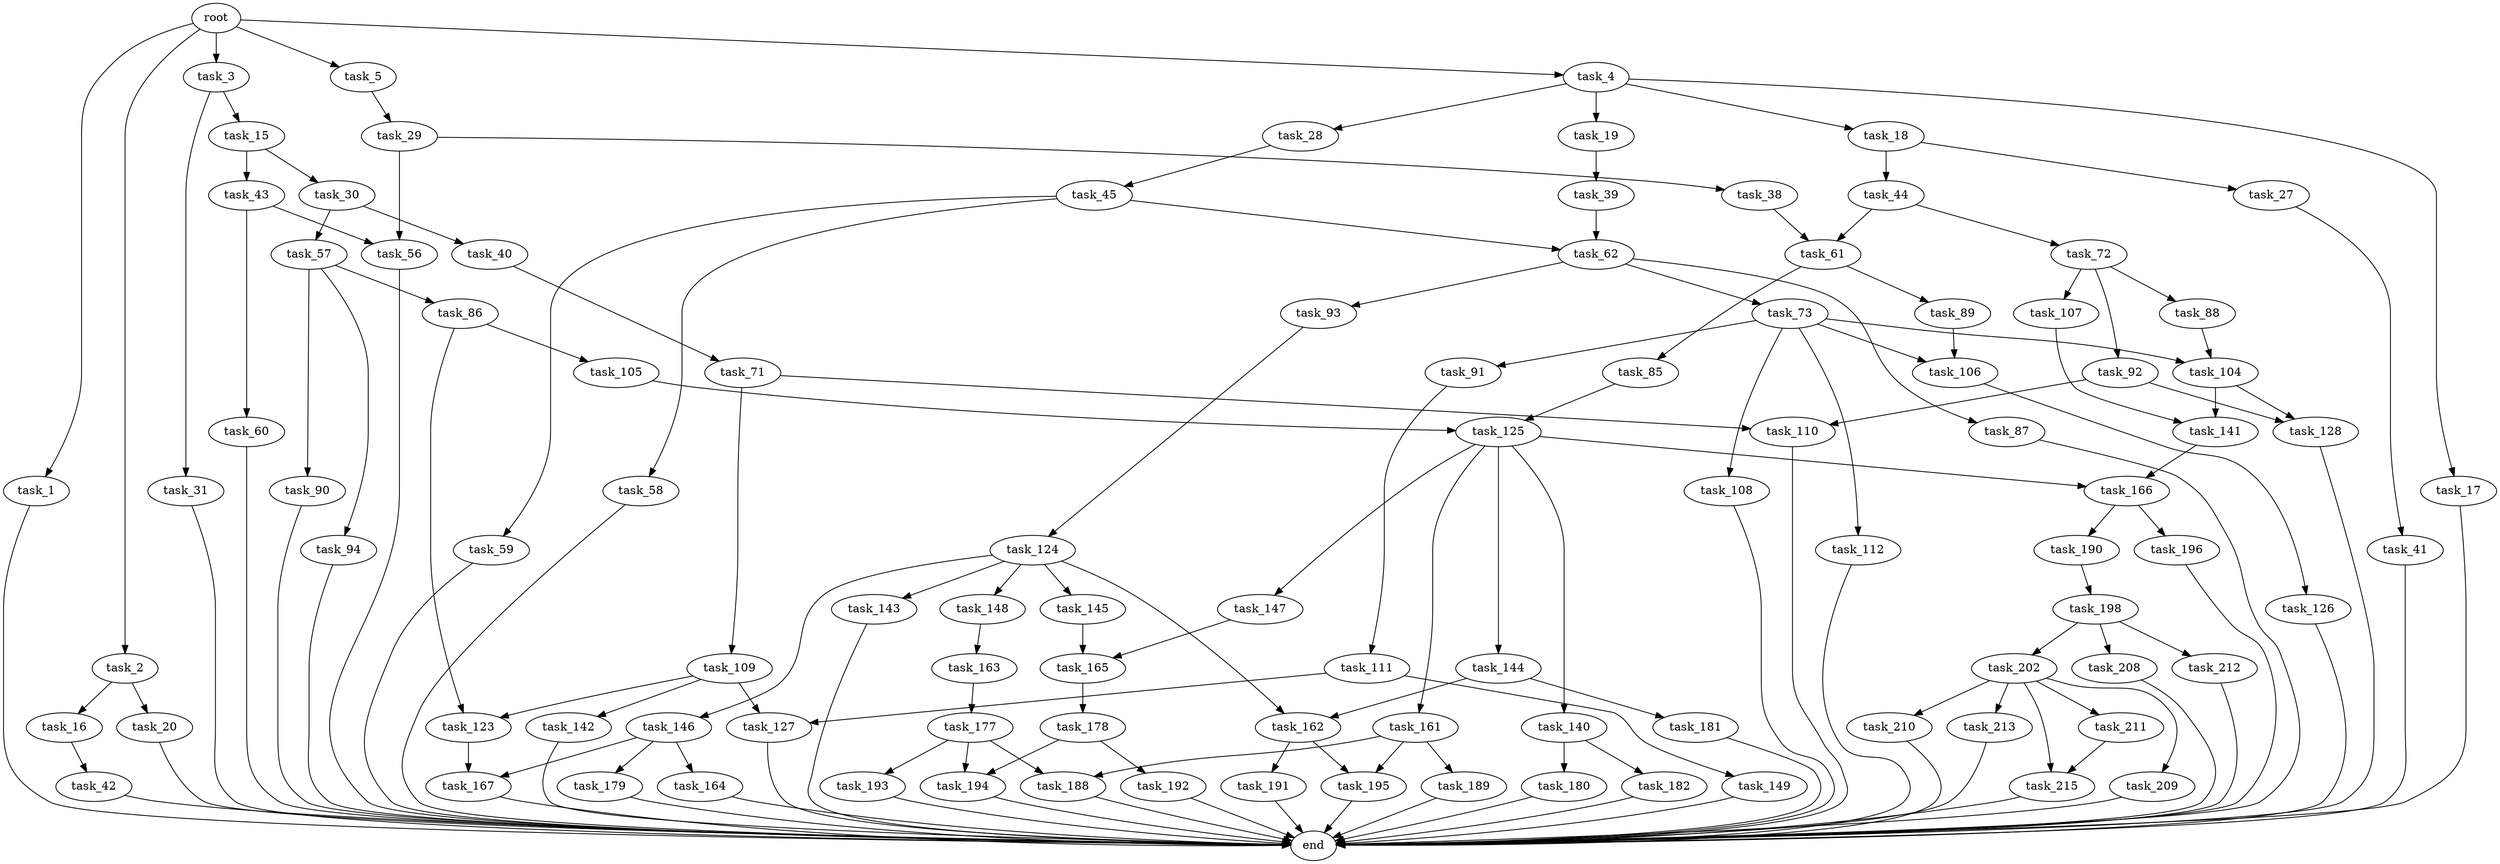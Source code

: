 digraph G {
  root [size="0.000000"];
  task_1 [size="134217728000.000000"];
  task_2 [size="37635828164.000000"];
  task_3 [size="231928233984.000000"];
  task_4 [size="195979996979.000000"];
  task_5 [size="231928233984.000000"];
  task_15 [size="2044738525.000000"];
  task_16 [size="3552247838.000000"];
  task_17 [size="782757789696.000000"];
  task_18 [size="549755813888.000000"];
  task_19 [size="32671849737.000000"];
  task_20 [size="98350857047.000000"];
  task_27 [size="134217728000.000000"];
  task_28 [size="4284584327.000000"];
  task_29 [size="93212549723.000000"];
  task_30 [size="14128387000.000000"];
  task_31 [size="423194666530.000000"];
  task_38 [size="231928233984.000000"];
  task_39 [size="231928233984.000000"];
  task_40 [size="205888278200.000000"];
  task_41 [size="366353106412.000000"];
  task_42 [size="81271693594.000000"];
  task_43 [size="29497819540.000000"];
  task_44 [size="166010658231.000000"];
  task_45 [size="28991029248.000000"];
  task_56 [size="1090626908.000000"];
  task_57 [size="35457170242.000000"];
  task_58 [size="24213332853.000000"];
  task_59 [size="134217728000.000000"];
  task_60 [size="2923626820.000000"];
  task_61 [size="107780247667.000000"];
  task_62 [size="435473483159.000000"];
  task_71 [size="1073741824000.000000"];
  task_72 [size="86565945826.000000"];
  task_73 [size="167222591594.000000"];
  task_85 [size="4165258111.000000"];
  task_86 [size="152985374028.000000"];
  task_87 [size="549755813888.000000"];
  task_88 [size="231928233984.000000"];
  task_89 [size="1731466754.000000"];
  task_90 [size="10154474194.000000"];
  task_91 [size="134217728000.000000"];
  task_92 [size="4658131815.000000"];
  task_93 [size="170651002972.000000"];
  task_94 [size="33108431596.000000"];
  task_104 [size="86006173400.000000"];
  task_105 [size="711771014566.000000"];
  task_106 [size="123737791991.000000"];
  task_107 [size="1073741824000.000000"];
  task_108 [size="549755813888.000000"];
  task_109 [size="255386134746.000000"];
  task_110 [size="247592538702.000000"];
  task_111 [size="636529743181.000000"];
  task_112 [size="368293445632.000000"];
  task_123 [size="782757789696.000000"];
  task_124 [size="1598639970.000000"];
  task_125 [size="231928233984.000000"];
  task_126 [size="28991029248.000000"];
  task_127 [size="29635875564.000000"];
  task_128 [size="8589934592.000000"];
  task_140 [size="134217728000.000000"];
  task_141 [size="231928233984.000000"];
  task_142 [size="1385542292.000000"];
  task_143 [size="549755813888.000000"];
  task_144 [size="134217728000.000000"];
  task_145 [size="40222401253.000000"];
  task_146 [size="103882669752.000000"];
  task_147 [size="10565822930.000000"];
  task_148 [size="252040769368.000000"];
  task_149 [size="368293445632.000000"];
  task_161 [size="616357724400.000000"];
  task_162 [size="1456469683.000000"];
  task_163 [size="8589934592.000000"];
  task_164 [size="782757789696.000000"];
  task_165 [size="782757789696.000000"];
  task_166 [size="322890575.000000"];
  task_167 [size="666540759829.000000"];
  task_177 [size="161985187929.000000"];
  task_178 [size="134217728000.000000"];
  task_179 [size="281266257406.000000"];
  task_180 [size="1073741824000.000000"];
  task_181 [size="782757789696.000000"];
  task_182 [size="24729100626.000000"];
  task_188 [size="136157166354.000000"];
  task_189 [size="15737544582.000000"];
  task_190 [size="430743149574.000000"];
  task_191 [size="1073741824000.000000"];
  task_192 [size="370275119120.000000"];
  task_193 [size="503750902.000000"];
  task_194 [size="231928233984.000000"];
  task_195 [size="26406042382.000000"];
  task_196 [size="28991029248.000000"];
  task_198 [size="11843292282.000000"];
  task_202 [size="22673964956.000000"];
  task_208 [size="25806654018.000000"];
  task_209 [size="6502609339.000000"];
  task_210 [size="6495019893.000000"];
  task_211 [size="2379441156.000000"];
  task_212 [size="97032894108.000000"];
  task_213 [size="28991029248.000000"];
  task_215 [size="549755813888.000000"];
  end [size="0.000000"];

  root -> task_1 [size="1.000000"];
  root -> task_2 [size="1.000000"];
  root -> task_3 [size="1.000000"];
  root -> task_4 [size="1.000000"];
  root -> task_5 [size="1.000000"];
  task_1 -> end [size="1.000000"];
  task_2 -> task_16 [size="75497472.000000"];
  task_2 -> task_20 [size="75497472.000000"];
  task_3 -> task_15 [size="301989888.000000"];
  task_3 -> task_31 [size="301989888.000000"];
  task_4 -> task_17 [size="134217728.000000"];
  task_4 -> task_18 [size="134217728.000000"];
  task_4 -> task_19 [size="134217728.000000"];
  task_4 -> task_28 [size="134217728.000000"];
  task_5 -> task_29 [size="301989888.000000"];
  task_15 -> task_30 [size="134217728.000000"];
  task_15 -> task_43 [size="134217728.000000"];
  task_16 -> task_42 [size="209715200.000000"];
  task_17 -> end [size="1.000000"];
  task_18 -> task_27 [size="536870912.000000"];
  task_18 -> task_44 [size="536870912.000000"];
  task_19 -> task_39 [size="75497472.000000"];
  task_20 -> end [size="1.000000"];
  task_27 -> task_41 [size="209715200.000000"];
  task_28 -> task_45 [size="75497472.000000"];
  task_29 -> task_38 [size="209715200.000000"];
  task_29 -> task_56 [size="209715200.000000"];
  task_30 -> task_40 [size="411041792.000000"];
  task_30 -> task_57 [size="411041792.000000"];
  task_31 -> end [size="1.000000"];
  task_38 -> task_61 [size="301989888.000000"];
  task_39 -> task_62 [size="301989888.000000"];
  task_40 -> task_71 [size="134217728.000000"];
  task_41 -> end [size="1.000000"];
  task_42 -> end [size="1.000000"];
  task_43 -> task_56 [size="134217728.000000"];
  task_43 -> task_60 [size="134217728.000000"];
  task_44 -> task_61 [size="301989888.000000"];
  task_44 -> task_72 [size="301989888.000000"];
  task_45 -> task_58 [size="75497472.000000"];
  task_45 -> task_59 [size="75497472.000000"];
  task_45 -> task_62 [size="75497472.000000"];
  task_56 -> end [size="1.000000"];
  task_57 -> task_86 [size="838860800.000000"];
  task_57 -> task_90 [size="838860800.000000"];
  task_57 -> task_94 [size="838860800.000000"];
  task_58 -> end [size="1.000000"];
  task_59 -> end [size="1.000000"];
  task_60 -> end [size="1.000000"];
  task_61 -> task_85 [size="209715200.000000"];
  task_61 -> task_89 [size="209715200.000000"];
  task_62 -> task_73 [size="536870912.000000"];
  task_62 -> task_87 [size="536870912.000000"];
  task_62 -> task_93 [size="536870912.000000"];
  task_71 -> task_109 [size="838860800.000000"];
  task_71 -> task_110 [size="838860800.000000"];
  task_72 -> task_88 [size="134217728.000000"];
  task_72 -> task_92 [size="134217728.000000"];
  task_72 -> task_107 [size="134217728.000000"];
  task_73 -> task_91 [size="679477248.000000"];
  task_73 -> task_104 [size="679477248.000000"];
  task_73 -> task_106 [size="679477248.000000"];
  task_73 -> task_108 [size="679477248.000000"];
  task_73 -> task_112 [size="679477248.000000"];
  task_85 -> task_125 [size="75497472.000000"];
  task_86 -> task_105 [size="301989888.000000"];
  task_86 -> task_123 [size="301989888.000000"];
  task_87 -> end [size="1.000000"];
  task_88 -> task_104 [size="301989888.000000"];
  task_89 -> task_106 [size="75497472.000000"];
  task_90 -> end [size="1.000000"];
  task_91 -> task_111 [size="209715200.000000"];
  task_92 -> task_110 [size="536870912.000000"];
  task_92 -> task_128 [size="536870912.000000"];
  task_93 -> task_124 [size="679477248.000000"];
  task_94 -> end [size="1.000000"];
  task_104 -> task_128 [size="301989888.000000"];
  task_104 -> task_141 [size="301989888.000000"];
  task_105 -> task_125 [size="679477248.000000"];
  task_106 -> task_126 [size="134217728.000000"];
  task_107 -> task_141 [size="838860800.000000"];
  task_108 -> end [size="1.000000"];
  task_109 -> task_123 [size="536870912.000000"];
  task_109 -> task_127 [size="536870912.000000"];
  task_109 -> task_142 [size="536870912.000000"];
  task_110 -> end [size="1.000000"];
  task_111 -> task_127 [size="679477248.000000"];
  task_111 -> task_149 [size="679477248.000000"];
  task_112 -> end [size="1.000000"];
  task_123 -> task_167 [size="679477248.000000"];
  task_124 -> task_143 [size="33554432.000000"];
  task_124 -> task_145 [size="33554432.000000"];
  task_124 -> task_146 [size="33554432.000000"];
  task_124 -> task_148 [size="33554432.000000"];
  task_124 -> task_162 [size="33554432.000000"];
  task_125 -> task_140 [size="301989888.000000"];
  task_125 -> task_144 [size="301989888.000000"];
  task_125 -> task_147 [size="301989888.000000"];
  task_125 -> task_161 [size="301989888.000000"];
  task_125 -> task_166 [size="301989888.000000"];
  task_126 -> end [size="1.000000"];
  task_127 -> end [size="1.000000"];
  task_128 -> end [size="1.000000"];
  task_140 -> task_180 [size="209715200.000000"];
  task_140 -> task_182 [size="209715200.000000"];
  task_141 -> task_166 [size="301989888.000000"];
  task_142 -> end [size="1.000000"];
  task_143 -> end [size="1.000000"];
  task_144 -> task_162 [size="209715200.000000"];
  task_144 -> task_181 [size="209715200.000000"];
  task_145 -> task_165 [size="75497472.000000"];
  task_146 -> task_164 [size="75497472.000000"];
  task_146 -> task_167 [size="75497472.000000"];
  task_146 -> task_179 [size="75497472.000000"];
  task_147 -> task_165 [size="301989888.000000"];
  task_148 -> task_163 [size="536870912.000000"];
  task_149 -> end [size="1.000000"];
  task_161 -> task_188 [size="411041792.000000"];
  task_161 -> task_189 [size="411041792.000000"];
  task_161 -> task_195 [size="411041792.000000"];
  task_162 -> task_191 [size="134217728.000000"];
  task_162 -> task_195 [size="134217728.000000"];
  task_163 -> task_177 [size="33554432.000000"];
  task_164 -> end [size="1.000000"];
  task_165 -> task_178 [size="679477248.000000"];
  task_166 -> task_190 [size="33554432.000000"];
  task_166 -> task_196 [size="33554432.000000"];
  task_167 -> end [size="1.000000"];
  task_177 -> task_188 [size="209715200.000000"];
  task_177 -> task_193 [size="209715200.000000"];
  task_177 -> task_194 [size="209715200.000000"];
  task_178 -> task_192 [size="209715200.000000"];
  task_178 -> task_194 [size="209715200.000000"];
  task_179 -> end [size="1.000000"];
  task_180 -> end [size="1.000000"];
  task_181 -> end [size="1.000000"];
  task_182 -> end [size="1.000000"];
  task_188 -> end [size="1.000000"];
  task_189 -> end [size="1.000000"];
  task_190 -> task_198 [size="411041792.000000"];
  task_191 -> end [size="1.000000"];
  task_192 -> end [size="1.000000"];
  task_193 -> end [size="1.000000"];
  task_194 -> end [size="1.000000"];
  task_195 -> end [size="1.000000"];
  task_196 -> end [size="1.000000"];
  task_198 -> task_202 [size="209715200.000000"];
  task_198 -> task_208 [size="209715200.000000"];
  task_198 -> task_212 [size="209715200.000000"];
  task_202 -> task_209 [size="679477248.000000"];
  task_202 -> task_210 [size="679477248.000000"];
  task_202 -> task_211 [size="679477248.000000"];
  task_202 -> task_213 [size="679477248.000000"];
  task_202 -> task_215 [size="679477248.000000"];
  task_208 -> end [size="1.000000"];
  task_209 -> end [size="1.000000"];
  task_210 -> end [size="1.000000"];
  task_211 -> task_215 [size="209715200.000000"];
  task_212 -> end [size="1.000000"];
  task_213 -> end [size="1.000000"];
  task_215 -> end [size="1.000000"];
}
